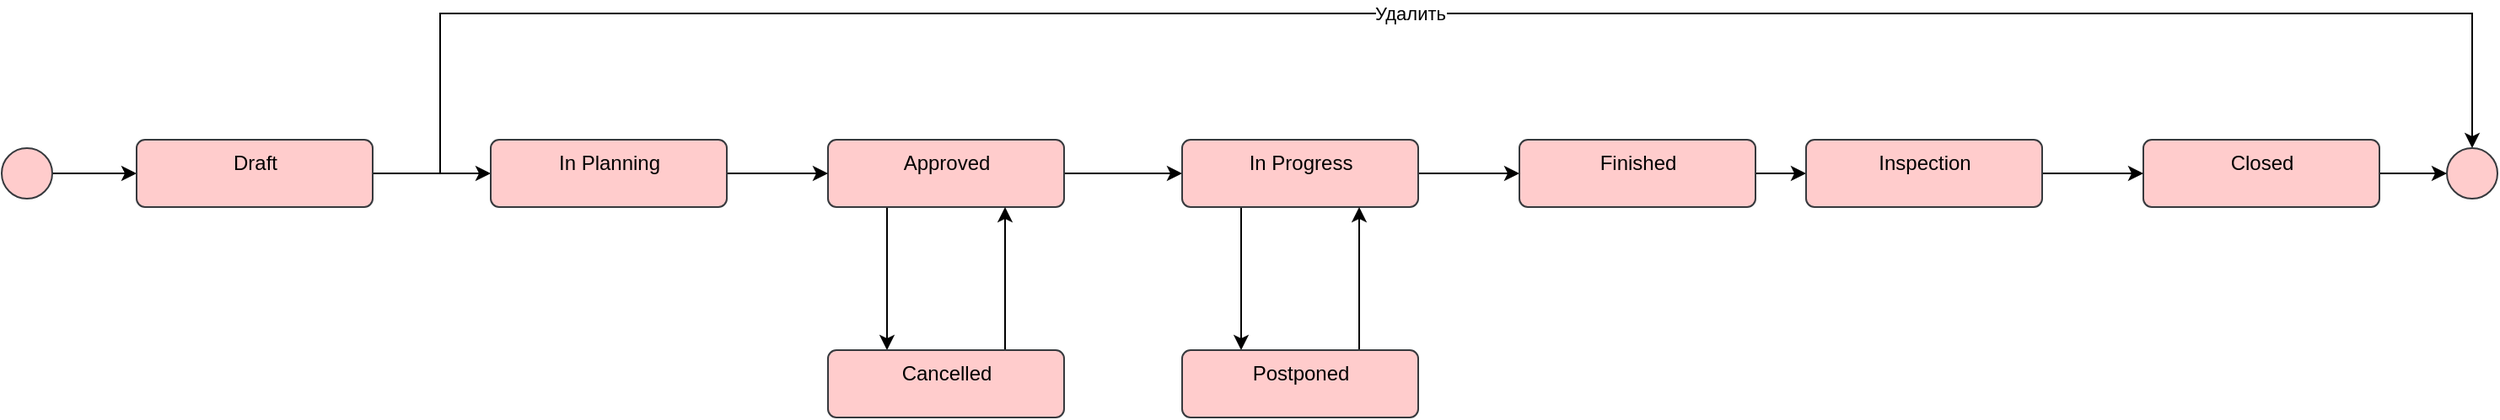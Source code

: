<mxfile version="20.7.4" type="device"><diagram id="gAp_C2dttsXEWRuB6moo" name="Page-1"><mxGraphModel dx="1434" dy="1944" grid="1" gridSize="10" guides="1" tooltips="1" connect="1" arrows="1" fold="1" page="1" pageScale="1" pageWidth="850" pageHeight="1100" math="0" shadow="0"><root><mxCell id="0"/><mxCell id="1" parent="0"/><mxCell id="Xa2Ppv3at166Jg3JLYVH-1" style="edgeStyle=orthogonalEdgeStyle;rounded=0;orthogonalLoop=1;jettySize=auto;html=1;exitX=1;exitY=0.5;exitDx=0;exitDy=0;entryX=0;entryY=0.5;entryDx=0;entryDy=0;" edge="1" parent="1" source="Xa2Ppv3at166Jg3JLYVH-2" target="Xa2Ppv3at166Jg3JLYVH-5"><mxGeometry relative="1" as="geometry"/></mxCell><mxCell id="Xa2Ppv3at166Jg3JLYVH-2" value="" style="ellipse;fillColor=#ffcccc;strokeColor=#36393d;shadow=0;labelBackgroundColor=none;labelBorderColor=none;html=0;" vertex="1" parent="1"><mxGeometry x="10" y="-330" width="30" height="30" as="geometry"/></mxCell><mxCell id="Xa2Ppv3at166Jg3JLYVH-3" style="edgeStyle=orthogonalEdgeStyle;rounded=0;orthogonalLoop=1;jettySize=auto;html=1;entryX=0;entryY=0.5;entryDx=0;entryDy=0;" edge="1" parent="1" source="Xa2Ppv3at166Jg3JLYVH-5" target="Xa2Ppv3at166Jg3JLYVH-22"><mxGeometry relative="1" as="geometry"/></mxCell><mxCell id="Xa2Ppv3at166Jg3JLYVH-4" value="Удалить" style="edgeStyle=orthogonalEdgeStyle;rounded=0;orthogonalLoop=1;jettySize=auto;html=1;entryX=0.5;entryY=0;entryDx=0;entryDy=0;" edge="1" parent="1" source="Xa2Ppv3at166Jg3JLYVH-5" target="Xa2Ppv3at166Jg3JLYVH-16"><mxGeometry relative="1" as="geometry"><Array as="points"><mxPoint x="270" y="-315"/><mxPoint x="270" y="-410"/><mxPoint x="1475" y="-410"/></Array></mxGeometry></mxCell><mxCell id="Xa2Ppv3at166Jg3JLYVH-5" value="Draft" style="html=1;align=center;verticalAlign=top;rounded=1;absoluteArcSize=1;arcSize=10;dashed=0;shadow=0;labelBackgroundColor=none;labelBorderColor=none;fillColor=#ffcccc;strokeColor=#36393d;" vertex="1" parent="1"><mxGeometry x="90" y="-335" width="140" height="40" as="geometry"/></mxCell><mxCell id="Xa2Ppv3at166Jg3JLYVH-6" style="edgeStyle=orthogonalEdgeStyle;rounded=0;orthogonalLoop=1;jettySize=auto;html=1;entryX=0;entryY=0.5;entryDx=0;entryDy=0;" edge="1" parent="1" source="Xa2Ppv3at166Jg3JLYVH-8" target="Xa2Ppv3at166Jg3JLYVH-11"><mxGeometry relative="1" as="geometry"/></mxCell><mxCell id="Xa2Ppv3at166Jg3JLYVH-7" style="edgeStyle=orthogonalEdgeStyle;rounded=0;orthogonalLoop=1;jettySize=auto;html=1;entryX=0.25;entryY=0;entryDx=0;entryDy=0;exitX=0.25;exitY=1;exitDx=0;exitDy=0;" edge="1" parent="1" source="Xa2Ppv3at166Jg3JLYVH-8" target="Xa2Ppv3at166Jg3JLYVH-18"><mxGeometry relative="1" as="geometry"/></mxCell><mxCell id="Xa2Ppv3at166Jg3JLYVH-8" value="Approved" style="html=1;align=center;verticalAlign=top;rounded=1;absoluteArcSize=1;arcSize=10;dashed=0;shadow=0;labelBackgroundColor=none;labelBorderColor=none;fillColor=#ffcccc;strokeColor=#36393d;" vertex="1" parent="1"><mxGeometry x="500" y="-335" width="140" height="40" as="geometry"/></mxCell><mxCell id="Xa2Ppv3at166Jg3JLYVH-9" style="edgeStyle=orthogonalEdgeStyle;rounded=0;orthogonalLoop=1;jettySize=auto;html=1;entryX=0;entryY=0.5;entryDx=0;entryDy=0;" edge="1" parent="1" source="Xa2Ppv3at166Jg3JLYVH-11" target="Xa2Ppv3at166Jg3JLYVH-13"><mxGeometry relative="1" as="geometry"/></mxCell><mxCell id="Xa2Ppv3at166Jg3JLYVH-10" style="edgeStyle=orthogonalEdgeStyle;rounded=0;orthogonalLoop=1;jettySize=auto;html=1;exitX=0.25;exitY=1;exitDx=0;exitDy=0;entryX=0.25;entryY=0;entryDx=0;entryDy=0;" edge="1" parent="1" source="Xa2Ppv3at166Jg3JLYVH-11" target="Xa2Ppv3at166Jg3JLYVH-20"><mxGeometry relative="1" as="geometry"/></mxCell><mxCell id="Xa2Ppv3at166Jg3JLYVH-11" value="In Progress" style="html=1;align=center;verticalAlign=top;rounded=1;absoluteArcSize=1;arcSize=10;dashed=0;shadow=0;labelBackgroundColor=none;labelBorderColor=none;fillColor=#ffcccc;strokeColor=#36393d;" vertex="1" parent="1"><mxGeometry x="710" y="-335" width="140" height="40" as="geometry"/></mxCell><mxCell id="Xa2Ppv3at166Jg3JLYVH-12" style="edgeStyle=orthogonalEdgeStyle;rounded=0;orthogonalLoop=1;jettySize=auto;html=1;entryX=0;entryY=0.5;entryDx=0;entryDy=0;" edge="1" parent="1" source="Xa2Ppv3at166Jg3JLYVH-13" target="Xa2Ppv3at166Jg3JLYVH-24"><mxGeometry relative="1" as="geometry"/></mxCell><mxCell id="Xa2Ppv3at166Jg3JLYVH-13" value="Finished" style="html=1;align=center;verticalAlign=top;rounded=1;absoluteArcSize=1;arcSize=10;dashed=0;shadow=0;labelBackgroundColor=none;labelBorderColor=none;fillColor=#ffcccc;strokeColor=#36393d;" vertex="1" parent="1"><mxGeometry x="910" y="-335" width="140" height="40" as="geometry"/></mxCell><mxCell id="Xa2Ppv3at166Jg3JLYVH-14" style="edgeStyle=orthogonalEdgeStyle;rounded=0;orthogonalLoop=1;jettySize=auto;html=1;entryX=0;entryY=0.5;entryDx=0;entryDy=0;" edge="1" parent="1" source="Xa2Ppv3at166Jg3JLYVH-15" target="Xa2Ppv3at166Jg3JLYVH-16"><mxGeometry relative="1" as="geometry"/></mxCell><mxCell id="Xa2Ppv3at166Jg3JLYVH-15" value="Closed" style="html=1;align=center;verticalAlign=top;rounded=1;absoluteArcSize=1;arcSize=10;dashed=0;shadow=0;labelBackgroundColor=none;labelBorderColor=none;fillColor=#ffcccc;strokeColor=#36393d;" vertex="1" parent="1"><mxGeometry x="1280" y="-335" width="140" height="40" as="geometry"/></mxCell><mxCell id="Xa2Ppv3at166Jg3JLYVH-16" value="" style="ellipse;fillColor=#ffcccc;strokeColor=#36393d;shadow=0;labelBackgroundColor=none;labelBorderColor=none;html=0;" vertex="1" parent="1"><mxGeometry x="1460" y="-330" width="30" height="30" as="geometry"/></mxCell><mxCell id="Xa2Ppv3at166Jg3JLYVH-17" style="edgeStyle=orthogonalEdgeStyle;rounded=0;orthogonalLoop=1;jettySize=auto;html=1;exitX=0.75;exitY=0;exitDx=0;exitDy=0;entryX=0.75;entryY=1;entryDx=0;entryDy=0;" edge="1" parent="1" source="Xa2Ppv3at166Jg3JLYVH-18" target="Xa2Ppv3at166Jg3JLYVH-8"><mxGeometry relative="1" as="geometry"/></mxCell><mxCell id="Xa2Ppv3at166Jg3JLYVH-18" value="Cancelled" style="html=1;align=center;verticalAlign=top;rounded=1;absoluteArcSize=1;arcSize=10;dashed=0;shadow=0;labelBackgroundColor=none;labelBorderColor=none;fillColor=#ffcccc;strokeColor=#36393d;" vertex="1" parent="1"><mxGeometry x="500" y="-210" width="140" height="40" as="geometry"/></mxCell><mxCell id="Xa2Ppv3at166Jg3JLYVH-19" style="edgeStyle=orthogonalEdgeStyle;rounded=0;orthogonalLoop=1;jettySize=auto;html=1;exitX=0.75;exitY=0;exitDx=0;exitDy=0;entryX=0.75;entryY=1;entryDx=0;entryDy=0;" edge="1" parent="1" source="Xa2Ppv3at166Jg3JLYVH-20" target="Xa2Ppv3at166Jg3JLYVH-11"><mxGeometry relative="1" as="geometry"/></mxCell><mxCell id="Xa2Ppv3at166Jg3JLYVH-20" value="Postponed" style="html=1;align=center;verticalAlign=top;rounded=1;absoluteArcSize=1;arcSize=10;dashed=0;shadow=0;labelBackgroundColor=none;labelBorderColor=none;fillColor=#ffcccc;strokeColor=#36393d;" vertex="1" parent="1"><mxGeometry x="710" y="-210" width="140" height="40" as="geometry"/></mxCell><mxCell id="Xa2Ppv3at166Jg3JLYVH-21" style="edgeStyle=orthogonalEdgeStyle;rounded=0;orthogonalLoop=1;jettySize=auto;html=1;exitX=1;exitY=0.5;exitDx=0;exitDy=0;entryX=0;entryY=0.5;entryDx=0;entryDy=0;" edge="1" parent="1" source="Xa2Ppv3at166Jg3JLYVH-22" target="Xa2Ppv3at166Jg3JLYVH-8"><mxGeometry relative="1" as="geometry"/></mxCell><mxCell id="Xa2Ppv3at166Jg3JLYVH-22" value="In Planning" style="html=1;align=center;verticalAlign=top;rounded=1;absoluteArcSize=1;arcSize=10;dashed=0;shadow=0;labelBackgroundColor=none;labelBorderColor=none;fillColor=#ffcccc;strokeColor=#36393d;" vertex="1" parent="1"><mxGeometry x="300" y="-335" width="140" height="40" as="geometry"/></mxCell><mxCell id="Xa2Ppv3at166Jg3JLYVH-23" style="edgeStyle=orthogonalEdgeStyle;rounded=0;orthogonalLoop=1;jettySize=auto;html=1;exitX=1;exitY=0.5;exitDx=0;exitDy=0;entryX=0;entryY=0.5;entryDx=0;entryDy=0;" edge="1" parent="1" source="Xa2Ppv3at166Jg3JLYVH-24" target="Xa2Ppv3at166Jg3JLYVH-15"><mxGeometry relative="1" as="geometry"/></mxCell><mxCell id="Xa2Ppv3at166Jg3JLYVH-24" value="Inspection" style="html=1;align=center;verticalAlign=top;rounded=1;absoluteArcSize=1;arcSize=10;dashed=0;shadow=0;labelBackgroundColor=none;labelBorderColor=none;fillColor=#ffcccc;strokeColor=#36393d;" vertex="1" parent="1"><mxGeometry x="1080" y="-335" width="140" height="40" as="geometry"/></mxCell></root></mxGraphModel></diagram></mxfile>